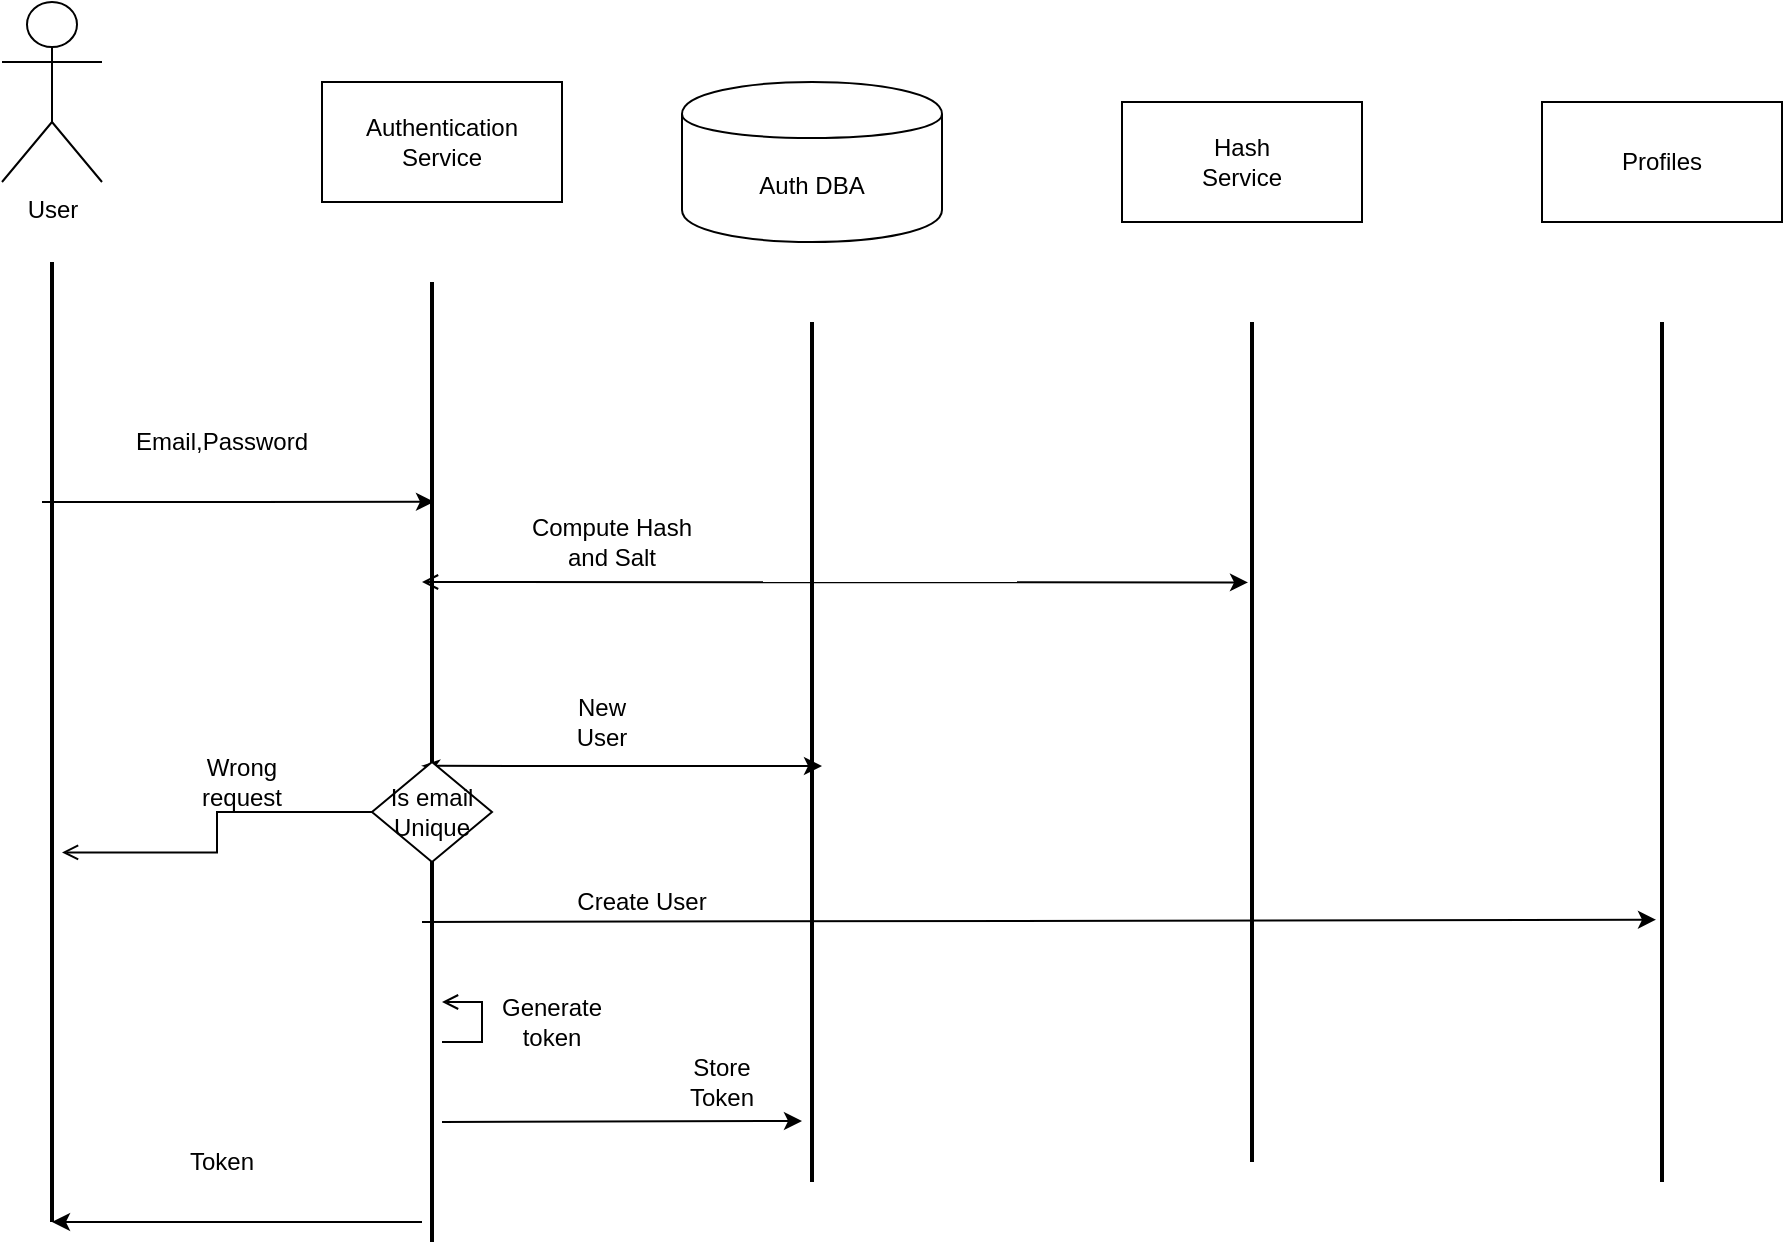 <mxfile version="13.0.1" type="device"><diagram id="sBptllL03h9FZs1Pi2eo" name="Page-1"><mxGraphModel dx="1278" dy="1089" grid="1" gridSize="10" guides="1" tooltips="1" connect="1" arrows="1" fold="1" page="1" pageScale="1" pageWidth="850" pageHeight="1100" math="0" shadow="0"><root><mxCell id="0"/><mxCell id="1" parent="0"/><mxCell id="L2MRA0H83UBlZJtUamIV-1" value="" style="line;strokeWidth=2;direction=south;html=1;" vertex="1" parent="1"><mxGeometry x="170" y="190" width="10" height="480" as="geometry"/></mxCell><mxCell id="L2MRA0H83UBlZJtUamIV-2" value="User" style="shape=umlActor;verticalLabelPosition=bottom;labelBackgroundColor=#ffffff;verticalAlign=top;html=1;outlineConnect=0;" vertex="1" parent="1"><mxGeometry x="150" y="60" width="50" height="90" as="geometry"/></mxCell><mxCell id="L2MRA0H83UBlZJtUamIV-3" value="Email,Password" style="text;html=1;strokeColor=none;fillColor=none;align=center;verticalAlign=middle;whiteSpace=wrap;rounded=0;" vertex="1" parent="1"><mxGeometry x="240" y="270" width="40" height="20" as="geometry"/></mxCell><mxCell id="L2MRA0H83UBlZJtUamIV-4" value="" style="line;strokeWidth=2;direction=south;html=1;" vertex="1" parent="1"><mxGeometry x="550" y="220" width="10" height="430" as="geometry"/></mxCell><mxCell id="L2MRA0H83UBlZJtUamIV-5" value="Auth DBA" style="shape=cylinder;whiteSpace=wrap;html=1;boundedLbl=1;backgroundOutline=1;" vertex="1" parent="1"><mxGeometry x="490" y="100" width="130" height="80" as="geometry"/></mxCell><mxCell id="L2MRA0H83UBlZJtUamIV-6" value="Hash&lt;br&gt;Service" style="rounded=0;whiteSpace=wrap;html=1;" vertex="1" parent="1"><mxGeometry x="710" y="110" width="120" height="60" as="geometry"/></mxCell><mxCell id="L2MRA0H83UBlZJtUamIV-7" value="" style="line;strokeWidth=2;direction=south;html=1;" vertex="1" parent="1"><mxGeometry x="770" y="220" width="10" height="420" as="geometry"/></mxCell><mxCell id="L2MRA0H83UBlZJtUamIV-10" value="" style="line;strokeWidth=2;direction=south;html=1;" vertex="1" parent="1"><mxGeometry x="360" y="200" width="10" height="270" as="geometry"/></mxCell><mxCell id="L2MRA0H83UBlZJtUamIV-13" value="Wrong request" style="text;html=1;strokeColor=none;fillColor=none;align=center;verticalAlign=middle;whiteSpace=wrap;rounded=0;" vertex="1" parent="1"><mxGeometry x="250" y="440" width="40" height="20" as="geometry"/></mxCell><mxCell id="L2MRA0H83UBlZJtUamIV-14" value="" style="endArrow=classic;html=1;startArrow=classicThin;startFill=1;exitX=0.896;exitY=1;exitDx=0;exitDy=0;exitPerimeter=0;endFill=1;" edge="1" parent="1" source="L2MRA0H83UBlZJtUamIV-10"><mxGeometry width="50" height="50" relative="1" as="geometry"><mxPoint x="370" y="442" as="sourcePoint"/><mxPoint x="560" y="442" as="targetPoint"/></mxGeometry></mxCell><mxCell id="L2MRA0H83UBlZJtUamIV-30" value="Generate token" style="text;html=1;strokeColor=none;fillColor=none;align=center;verticalAlign=middle;whiteSpace=wrap;rounded=0;" vertex="1" parent="1"><mxGeometry x="405" y="560" width="40" height="20" as="geometry"/></mxCell><mxCell id="L2MRA0H83UBlZJtUamIV-20" value="" style="endArrow=classic;html=1;" edge="1" parent="1"><mxGeometry width="50" height="50" relative="1" as="geometry"><mxPoint x="370" y="620" as="sourcePoint"/><mxPoint x="550" y="619.5" as="targetPoint"/></mxGeometry></mxCell><mxCell id="L2MRA0H83UBlZJtUamIV-21" value="Store Token&lt;br&gt;" style="text;html=1;strokeColor=none;fillColor=none;align=center;verticalAlign=middle;whiteSpace=wrap;rounded=0;" vertex="1" parent="1"><mxGeometry x="490" y="590" width="40" height="20" as="geometry"/></mxCell><mxCell id="L2MRA0H83UBlZJtUamIV-22" value="Token" style="text;html=1;strokeColor=none;fillColor=none;align=center;verticalAlign=middle;whiteSpace=wrap;rounded=0;" vertex="1" parent="1"><mxGeometry x="240" y="630" width="40" height="20" as="geometry"/></mxCell><mxCell id="L2MRA0H83UBlZJtUamIV-23" value="" style="endArrow=classic;html=1;entryX=0.407;entryY=0.4;entryDx=0;entryDy=0;entryPerimeter=0;" edge="1" parent="1" target="L2MRA0H83UBlZJtUamIV-10"><mxGeometry width="50" height="50" relative="1" as="geometry"><mxPoint x="170" y="310" as="sourcePoint"/><mxPoint x="220" y="260" as="targetPoint"/></mxGeometry></mxCell><mxCell id="L2MRA0H83UBlZJtUamIV-24" value="Authentication&lt;br&gt;Service" style="rounded=0;whiteSpace=wrap;html=1;" vertex="1" parent="1"><mxGeometry x="310" y="100" width="120" height="60" as="geometry"/></mxCell><mxCell id="L2MRA0H83UBlZJtUamIV-25" value="" style="endArrow=classic;html=1;entryX=0.31;entryY=0.7;entryDx=0;entryDy=0;entryPerimeter=0;startArrow=open;startFill=0;" edge="1" parent="1" target="L2MRA0H83UBlZJtUamIV-7"><mxGeometry width="50" height="50" relative="1" as="geometry"><mxPoint x="360" y="350" as="sourcePoint"/><mxPoint x="410" y="300" as="targetPoint"/></mxGeometry></mxCell><mxCell id="L2MRA0H83UBlZJtUamIV-26" value="Compute Hash and Salt" style="text;html=1;strokeColor=none;fillColor=none;align=center;verticalAlign=middle;whiteSpace=wrap;rounded=0;" vertex="1" parent="1"><mxGeometry x="405" y="320" width="100" height="20" as="geometry"/></mxCell><mxCell id="L2MRA0H83UBlZJtUamIV-27" value="New User" style="text;html=1;strokeColor=none;fillColor=none;align=center;verticalAlign=middle;whiteSpace=wrap;rounded=0;" vertex="1" parent="1"><mxGeometry x="430" y="410" width="40" height="20" as="geometry"/></mxCell><mxCell id="L2MRA0H83UBlZJtUamIV-28" value="Profiles" style="rounded=0;whiteSpace=wrap;html=1;" vertex="1" parent="1"><mxGeometry x="920" y="110" width="120" height="60" as="geometry"/></mxCell><mxCell id="L2MRA0H83UBlZJtUamIV-32" value="" style="line;strokeWidth=2;direction=south;html=1;" vertex="1" parent="1"><mxGeometry x="360" y="460" width="10" height="220" as="geometry"/></mxCell><mxCell id="L2MRA0H83UBlZJtUamIV-35" style="edgeStyle=orthogonalEdgeStyle;rounded=0;orthogonalLoop=1;jettySize=auto;html=1;startArrow=open;startFill=0;endArrow=none;endFill=0;" edge="1" parent="1" source="L2MRA0H83UBlZJtUamIV-32" target="L2MRA0H83UBlZJtUamIV-32"><mxGeometry relative="1" as="geometry"/></mxCell><mxCell id="L2MRA0H83UBlZJtUamIV-36" value="" style="line;strokeWidth=2;direction=south;html=1;" vertex="1" parent="1"><mxGeometry x="975" y="220" width="10" height="430" as="geometry"/></mxCell><mxCell id="L2MRA0H83UBlZJtUamIV-37" value="" style="endArrow=classic;html=1;entryX=0.695;entryY=0.8;entryDx=0;entryDy=0;entryPerimeter=0;" edge="1" parent="1" target="L2MRA0H83UBlZJtUamIV-36"><mxGeometry width="50" height="50" relative="1" as="geometry"><mxPoint x="360" y="520" as="sourcePoint"/><mxPoint x="410" y="470" as="targetPoint"/></mxGeometry></mxCell><mxCell id="L2MRA0H83UBlZJtUamIV-38" value="Create User" style="text;html=1;strokeColor=none;fillColor=none;align=center;verticalAlign=middle;whiteSpace=wrap;rounded=0;" vertex="1" parent="1"><mxGeometry x="430" y="500" width="80" height="20" as="geometry"/></mxCell><mxCell id="L2MRA0H83UBlZJtUamIV-39" value="" style="endArrow=classic;html=1;entryX=1;entryY=0.5;entryDx=0;entryDy=0;entryPerimeter=0;" edge="1" parent="1" target="L2MRA0H83UBlZJtUamIV-1"><mxGeometry width="50" height="50" relative="1" as="geometry"><mxPoint x="360" y="670" as="sourcePoint"/><mxPoint x="410" y="620" as="targetPoint"/></mxGeometry></mxCell><mxCell id="L2MRA0H83UBlZJtUamIV-42" style="edgeStyle=orthogonalEdgeStyle;rounded=0;orthogonalLoop=1;jettySize=auto;html=1;entryX=0.615;entryY=0;entryDx=0;entryDy=0;entryPerimeter=0;startArrow=none;startFill=0;endArrow=open;endFill=0;" edge="1" parent="1" source="L2MRA0H83UBlZJtUamIV-41" target="L2MRA0H83UBlZJtUamIV-1"><mxGeometry relative="1" as="geometry"/></mxCell><mxCell id="L2MRA0H83UBlZJtUamIV-41" value="Is email&lt;br&gt;Unique" style="rhombus;whiteSpace=wrap;html=1;" vertex="1" parent="1"><mxGeometry x="335" y="440" width="60" height="50" as="geometry"/></mxCell></root></mxGraphModel></diagram></mxfile>